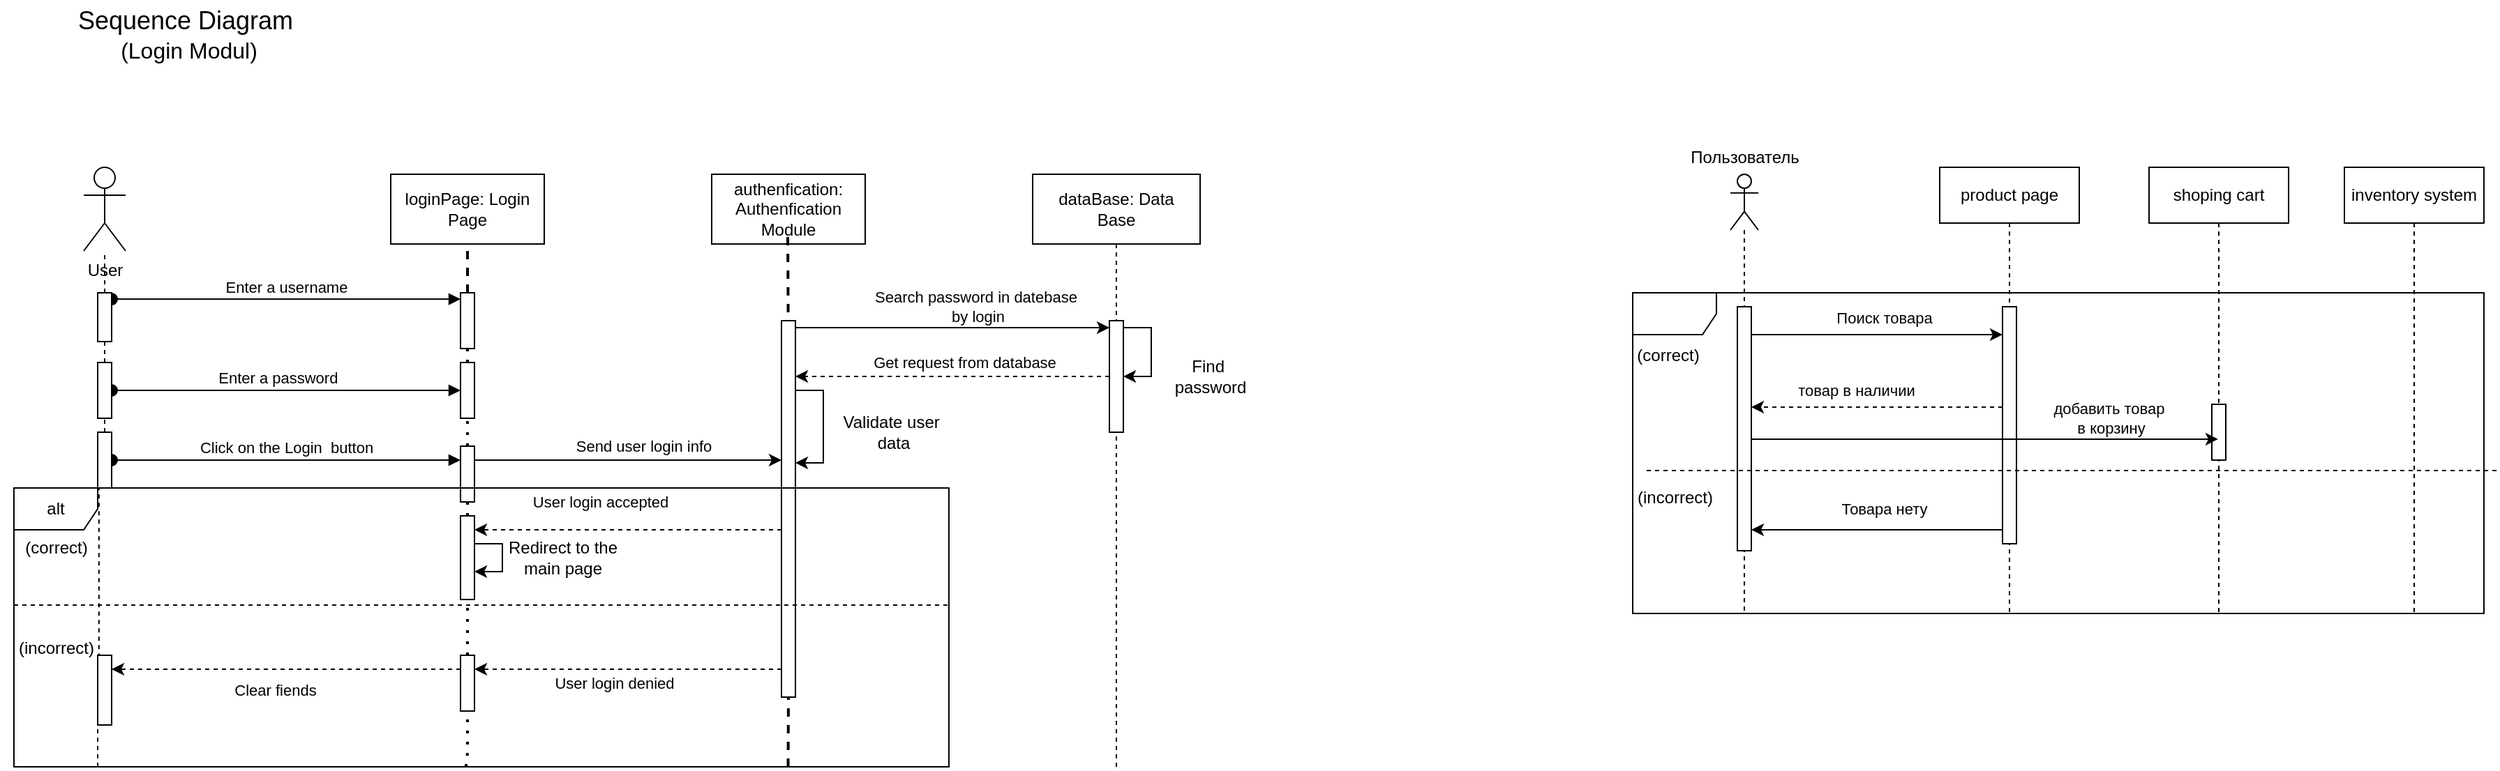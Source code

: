 <mxfile version="24.4.8" type="github">
  <diagram name="Страница — 1" id="rIlWWbe10Ax3GFMxgoC-">
    <mxGraphModel dx="989" dy="538" grid="1" gridSize="10" guides="1" tooltips="1" connect="1" arrows="1" fold="1" page="1" pageScale="1" pageWidth="827" pageHeight="1169" math="0" shadow="0">
      <root>
        <mxCell id="0" />
        <mxCell id="1" parent="0" />
        <mxCell id="HHi1Jkbsixi5mN6OjThm-23" value="&lt;font style=&quot;font-size: 18px;&quot;&gt;Sequence Diagram&amp;nbsp;&lt;/font&gt;&lt;div&gt;&lt;font size=&quot;3&quot;&gt;(Login Modul)&lt;/font&gt;&lt;/div&gt;" style="text;html=1;align=center;verticalAlign=middle;resizable=0;points=[];autosize=1;strokeColor=none;fillColor=none;perimeterSpacing=0;" parent="1" vertex="1">
          <mxGeometry x="55" y="120" width="180" height="50" as="geometry" />
        </mxCell>
        <mxCell id="HHi1Jkbsixi5mN6OjThm-24" value="User" style="shape=umlActor;verticalLabelPosition=bottom;verticalAlign=top;html=1;outlineConnect=0;" parent="1" vertex="1">
          <mxGeometry x="70" y="240" width="30" height="60" as="geometry" />
        </mxCell>
        <mxCell id="HHi1Jkbsixi5mN6OjThm-27" value="loginPage: Login&lt;div&gt;Page&lt;/div&gt;" style="html=1;whiteSpace=wrap;" parent="1" vertex="1">
          <mxGeometry x="290" y="245" width="110" height="50" as="geometry" />
        </mxCell>
        <mxCell id="HHi1Jkbsixi5mN6OjThm-32" value="" style="endArrow=none;dashed=1;html=1;rounded=0;" parent="1" source="HHi1Jkbsixi5mN6OjThm-43" target="HHi1Jkbsixi5mN6OjThm-24" edge="1">
          <mxGeometry width="50" height="50" relative="1" as="geometry">
            <mxPoint x="85" y="630" as="sourcePoint" />
            <mxPoint x="110" y="350" as="targetPoint" />
          </mxGeometry>
        </mxCell>
        <mxCell id="HHi1Jkbsixi5mN6OjThm-33" value="" style="endArrow=none;dashed=1;html=1;strokeWidth=2;rounded=0;entryX=0.5;entryY=1;entryDx=0;entryDy=0;" parent="1" source="HHi1Jkbsixi5mN6OjThm-40" target="HHi1Jkbsixi5mN6OjThm-27" edge="1">
          <mxGeometry width="50" height="50" relative="1" as="geometry">
            <mxPoint x="345" y="630" as="sourcePoint" />
            <mxPoint x="470" y="340" as="targetPoint" />
          </mxGeometry>
        </mxCell>
        <mxCell id="HHi1Jkbsixi5mN6OjThm-34" value="authenfication:&lt;div&gt;Authenfication Module&lt;/div&gt;" style="html=1;whiteSpace=wrap;" parent="1" vertex="1">
          <mxGeometry x="520" y="245" width="110" height="50" as="geometry" />
        </mxCell>
        <mxCell id="HHi1Jkbsixi5mN6OjThm-37" value="" style="endArrow=none;dashed=1;html=1;strokeWidth=2;rounded=0;entryX=0.5;entryY=1;entryDx=0;entryDy=0;" parent="1" edge="1">
          <mxGeometry width="50" height="50" relative="1" as="geometry">
            <mxPoint x="575" y="380" as="sourcePoint" />
            <mxPoint x="574.52" y="290" as="targetPoint" />
          </mxGeometry>
        </mxCell>
        <mxCell id="HHi1Jkbsixi5mN6OjThm-41" value="Enter a username" style="html=1;verticalAlign=bottom;startArrow=oval;endArrow=block;startSize=8;curved=0;rounded=0;entryX=0;entryY=0;entryDx=0;entryDy=5;" parent="1" source="HHi1Jkbsixi5mN6OjThm-43" edge="1">
          <mxGeometry relative="1" as="geometry">
            <mxPoint x="80" y="334.52" as="sourcePoint" />
            <mxPoint x="340" y="334.52" as="targetPoint" />
          </mxGeometry>
        </mxCell>
        <mxCell id="HHi1Jkbsixi5mN6OjThm-42" value="" style="endArrow=none;dashed=1;html=1;rounded=0;" parent="1" source="HHi1Jkbsixi5mN6OjThm-53" target="HHi1Jkbsixi5mN6OjThm-43" edge="1">
          <mxGeometry width="50" height="50" relative="1" as="geometry">
            <mxPoint x="85" y="630" as="sourcePoint" />
            <mxPoint x="85" y="300" as="targetPoint" />
          </mxGeometry>
        </mxCell>
        <mxCell id="HHi1Jkbsixi5mN6OjThm-43" value="" style="html=1;points=[[0,0,0,0,5],[0,1,0,0,-5],[1,0,0,0,5],[1,1,0,0,-5]];perimeter=orthogonalPerimeter;outlineConnect=0;targetShapes=umlLifeline;portConstraint=eastwest;newEdgeStyle={&quot;curved&quot;:0,&quot;rounded&quot;:0};" parent="1" vertex="1">
          <mxGeometry x="80" y="330" width="10" height="35" as="geometry" />
        </mxCell>
        <mxCell id="HHi1Jkbsixi5mN6OjThm-44" value="" style="endArrow=none;dashed=1;html=1;dashPattern=1 3;strokeWidth=2;rounded=0;entryX=0.5;entryY=1;entryDx=0;entryDy=0;" parent="1" source="HHi1Jkbsixi5mN6OjThm-55" target="HHi1Jkbsixi5mN6OjThm-40" edge="1">
          <mxGeometry width="50" height="50" relative="1" as="geometry">
            <mxPoint x="345" y="630" as="sourcePoint" />
            <mxPoint x="345" y="295" as="targetPoint" />
          </mxGeometry>
        </mxCell>
        <mxCell id="HHi1Jkbsixi5mN6OjThm-40" value="" style="html=1;points=[[0,0,0,0,5],[0,1,0,0,-5],[1,0,0,0,5],[1,1,0,0,-5]];perimeter=orthogonalPerimeter;outlineConnect=0;targetShapes=umlLifeline;portConstraint=eastwest;newEdgeStyle={&quot;curved&quot;:0,&quot;rounded&quot;:0};" parent="1" vertex="1">
          <mxGeometry x="340" y="330" width="10" height="40" as="geometry" />
        </mxCell>
        <mxCell id="HHi1Jkbsixi5mN6OjThm-46" value="Enter a password&lt;span style=&quot;white-space: pre;&quot;&gt;&#x9;&lt;/span&gt;" style="html=1;verticalAlign=bottom;startArrow=oval;endArrow=block;startSize=8;curved=0;rounded=0;entryX=0;entryY=0;entryDx=0;entryDy=5;" parent="1" source="HHi1Jkbsixi5mN6OjThm-53" edge="1">
          <mxGeometry relative="1" as="geometry">
            <mxPoint x="85" y="400" as="sourcePoint" />
            <mxPoint x="340" y="400" as="targetPoint" />
          </mxGeometry>
        </mxCell>
        <mxCell id="HHi1Jkbsixi5mN6OjThm-47" value="Click on the Login&amp;nbsp; button" style="html=1;verticalAlign=bottom;startArrow=oval;endArrow=block;startSize=8;curved=0;rounded=0;" parent="1" source="HHi1Jkbsixi5mN6OjThm-51" target="HHi1Jkbsixi5mN6OjThm-48" edge="1">
          <mxGeometry relative="1" as="geometry">
            <mxPoint x="80" y="450" as="sourcePoint" />
            <mxPoint x="340" y="450" as="targetPoint" />
          </mxGeometry>
        </mxCell>
        <mxCell id="HHi1Jkbsixi5mN6OjThm-52" value="" style="endArrow=none;dashed=1;html=1;rounded=0;exitX=0.093;exitY=0.992;exitDx=0;exitDy=0;exitPerimeter=0;" parent="1" source="HHi1Jkbsixi5mN6OjThm-89" target="HHi1Jkbsixi5mN6OjThm-51" edge="1">
          <mxGeometry width="50" height="50" relative="1" as="geometry">
            <mxPoint x="85" y="630" as="sourcePoint" />
            <mxPoint x="85" y="350" as="targetPoint" />
          </mxGeometry>
        </mxCell>
        <mxCell id="HHi1Jkbsixi5mN6OjThm-51" value="" style="html=1;points=[[0,0,0,0,5],[0,1,0,0,-5],[1,0,0,0,5],[1,1,0,0,-5]];perimeter=orthogonalPerimeter;outlineConnect=0;targetShapes=umlLifeline;portConstraint=eastwest;newEdgeStyle={&quot;curved&quot;:0,&quot;rounded&quot;:0};" parent="1" vertex="1">
          <mxGeometry x="80" y="430" width="10" height="40" as="geometry" />
        </mxCell>
        <mxCell id="HHi1Jkbsixi5mN6OjThm-56" value="" style="endArrow=none;dashed=1;html=1;dashPattern=1 3;strokeWidth=2;rounded=0;entryX=0.5;entryY=1;entryDx=0;entryDy=0;" parent="1" source="HHi1Jkbsixi5mN6OjThm-48" target="HHi1Jkbsixi5mN6OjThm-55" edge="1">
          <mxGeometry width="50" height="50" relative="1" as="geometry">
            <mxPoint x="345" y="630" as="sourcePoint" />
            <mxPoint x="345" y="370" as="targetPoint" />
          </mxGeometry>
        </mxCell>
        <mxCell id="HHi1Jkbsixi5mN6OjThm-55" value="" style="html=1;points=[[0,0,0,0,5],[0,1,0,0,-5],[1,0,0,0,5],[1,1,0,0,-5]];perimeter=orthogonalPerimeter;outlineConnect=0;targetShapes=umlLifeline;portConstraint=eastwest;newEdgeStyle={&quot;curved&quot;:0,&quot;rounded&quot;:0};" parent="1" vertex="1">
          <mxGeometry x="340" y="380" width="10" height="40" as="geometry" />
        </mxCell>
        <mxCell id="HHi1Jkbsixi5mN6OjThm-57" value="" style="endArrow=none;dashed=1;html=1;dashPattern=1 3;strokeWidth=2;rounded=0;entryX=0.5;entryY=1;entryDx=0;entryDy=0;" parent="1" source="HHi1Jkbsixi5mN6OjThm-77" target="HHi1Jkbsixi5mN6OjThm-48" edge="1">
          <mxGeometry width="50" height="50" relative="1" as="geometry">
            <mxPoint x="345" y="630" as="sourcePoint" />
            <mxPoint x="345" y="420" as="targetPoint" />
          </mxGeometry>
        </mxCell>
        <mxCell id="HHi1Jkbsixi5mN6OjThm-68" style="edgeStyle=orthogonalEdgeStyle;rounded=0;orthogonalLoop=1;jettySize=auto;html=1;curved=0;" parent="1" source="HHi1Jkbsixi5mN6OjThm-48" target="HHi1Jkbsixi5mN6OjThm-66" edge="1">
          <mxGeometry relative="1" as="geometry">
            <Array as="points">
              <mxPoint x="560" y="450" />
              <mxPoint x="560" y="450" />
            </Array>
          </mxGeometry>
        </mxCell>
        <mxCell id="HHi1Jkbsixi5mN6OjThm-70" value="Send user login info" style="edgeLabel;html=1;align=center;verticalAlign=middle;resizable=0;points=[];" parent="HHi1Jkbsixi5mN6OjThm-68" vertex="1" connectable="0">
          <mxGeometry x="0.248" y="1" relative="1" as="geometry">
            <mxPoint x="-17" y="-9" as="offset" />
          </mxGeometry>
        </mxCell>
        <mxCell id="HHi1Jkbsixi5mN6OjThm-48" value="" style="html=1;points=[[0,0,0,0,5],[0,1,0,0,-5],[1,0,0,0,5],[1,1,0,0,-5]];perimeter=orthogonalPerimeter;outlineConnect=0;targetShapes=umlLifeline;portConstraint=eastwest;newEdgeStyle={&quot;curved&quot;:0,&quot;rounded&quot;:0};" parent="1" vertex="1">
          <mxGeometry x="340" y="440" width="10" height="40" as="geometry" />
        </mxCell>
        <mxCell id="HHi1Jkbsixi5mN6OjThm-67" value="" style="endArrow=none;dashed=1;html=1;strokeWidth=2;rounded=0;entryX=0.5;entryY=1;entryDx=0;entryDy=0;exitX=0.828;exitY=1;exitDx=0;exitDy=0;exitPerimeter=0;" parent="1" source="HHi1Jkbsixi5mN6OjThm-72" target="HHi1Jkbsixi5mN6OjThm-66" edge="1">
          <mxGeometry width="50" height="50" relative="1" as="geometry">
            <mxPoint x="574.52" y="625" as="sourcePoint" />
            <mxPoint x="574.52" y="290" as="targetPoint" />
          </mxGeometry>
        </mxCell>
        <mxCell id="HHi1Jkbsixi5mN6OjThm-79" style="edgeStyle=orthogonalEdgeStyle;rounded=0;orthogonalLoop=1;jettySize=auto;html=1;curved=0;dashed=1;" parent="1" source="HHi1Jkbsixi5mN6OjThm-66" target="HHi1Jkbsixi5mN6OjThm-77" edge="1">
          <mxGeometry relative="1" as="geometry">
            <Array as="points">
              <mxPoint x="410" y="500" />
              <mxPoint x="410" y="500" />
            </Array>
          </mxGeometry>
        </mxCell>
        <mxCell id="HHi1Jkbsixi5mN6OjThm-80" value="User login accepted" style="edgeLabel;html=1;align=center;verticalAlign=middle;resizable=0;points=[];" parent="HHi1Jkbsixi5mN6OjThm-79" vertex="1" connectable="0">
          <mxGeometry x="0.384" y="-2" relative="1" as="geometry">
            <mxPoint x="22" y="-18" as="offset" />
          </mxGeometry>
        </mxCell>
        <mxCell id="HHi1Jkbsixi5mN6OjThm-86" style="edgeStyle=orthogonalEdgeStyle;rounded=0;orthogonalLoop=1;jettySize=auto;html=1;curved=0;dashed=1;" parent="1" source="HHi1Jkbsixi5mN6OjThm-66" target="HHi1Jkbsixi5mN6OjThm-84" edge="1">
          <mxGeometry relative="1" as="geometry">
            <Array as="points">
              <mxPoint x="390" y="600" />
              <mxPoint x="390" y="600" />
            </Array>
          </mxGeometry>
        </mxCell>
        <mxCell id="HHi1Jkbsixi5mN6OjThm-87" value="User login denied" style="edgeLabel;html=1;align=center;verticalAlign=middle;resizable=0;points=[];" parent="HHi1Jkbsixi5mN6OjThm-86" vertex="1" connectable="0">
          <mxGeometry x="-0.11" y="-2" relative="1" as="geometry">
            <mxPoint x="-22" y="12" as="offset" />
          </mxGeometry>
        </mxCell>
        <mxCell id="HHi1Jkbsixi5mN6OjThm-66" value="" style="html=1;points=[[0,0,0,0,5],[0,1,0,0,-5],[1,0,0,0,5],[1,1,0,0,-5]];perimeter=orthogonalPerimeter;outlineConnect=0;targetShapes=umlLifeline;portConstraint=eastwest;newEdgeStyle={&quot;curved&quot;:0,&quot;rounded&quot;:0};" parent="1" vertex="1">
          <mxGeometry x="570" y="350" width="10" height="270" as="geometry" />
        </mxCell>
        <mxCell id="HHi1Jkbsixi5mN6OjThm-72" value="alt" style="shape=umlFrame;whiteSpace=wrap;html=1;pointerEvents=0;" parent="1" vertex="1">
          <mxGeometry x="20" y="470" width="670" height="200" as="geometry" />
        </mxCell>
        <mxCell id="HHi1Jkbsixi5mN6OjThm-73" value="(correct)" style="text;html=1;align=center;verticalAlign=middle;resizable=0;points=[];autosize=1;strokeColor=none;fillColor=none;" parent="1" vertex="1">
          <mxGeometry x="15" y="498" width="70" height="30" as="geometry" />
        </mxCell>
        <mxCell id="HHi1Jkbsixi5mN6OjThm-74" value="(incorrect)" style="text;html=1;align=center;verticalAlign=middle;resizable=0;points=[];autosize=1;strokeColor=none;fillColor=none;" parent="1" vertex="1">
          <mxGeometry x="10" y="570" width="80" height="30" as="geometry" />
        </mxCell>
        <mxCell id="HHi1Jkbsixi5mN6OjThm-75" value="" style="line;strokeWidth=1;fillColor=none;align=left;verticalAlign=middle;spacingTop=-1;spacingLeft=3;spacingRight=3;rotatable=0;labelPosition=right;points=[];portConstraint=eastwest;strokeColor=inherit;dashed=1;" parent="1" vertex="1">
          <mxGeometry x="20" y="550" width="670" height="8" as="geometry" />
        </mxCell>
        <mxCell id="HHi1Jkbsixi5mN6OjThm-76" value="Validate user&amp;nbsp;&lt;div&gt;&lt;span style=&quot;background-color: initial;&quot;&gt;data&lt;/span&gt;&lt;/div&gt;" style="text;html=1;align=center;verticalAlign=middle;resizable=0;points=[];autosize=1;strokeColor=none;fillColor=none;" parent="1" vertex="1">
          <mxGeometry x="600" y="410" width="100" height="40" as="geometry" />
        </mxCell>
        <mxCell id="HHi1Jkbsixi5mN6OjThm-78" value="" style="endArrow=none;dashed=1;html=1;dashPattern=1 3;strokeWidth=2;rounded=0;entryX=0.5;entryY=1;entryDx=0;entryDy=0;" parent="1" source="HHi1Jkbsixi5mN6OjThm-84" target="HHi1Jkbsixi5mN6OjThm-77" edge="1">
          <mxGeometry width="50" height="50" relative="1" as="geometry">
            <mxPoint x="345" y="630" as="sourcePoint" />
            <mxPoint x="345" y="480" as="targetPoint" />
          </mxGeometry>
        </mxCell>
        <mxCell id="HHi1Jkbsixi5mN6OjThm-77" value="" style="html=1;points=[[0,0,0,0,5],[0,1,0,0,-5],[1,0,0,0,5],[1,1,0,0,-5]];perimeter=orthogonalPerimeter;outlineConnect=0;targetShapes=umlLifeline;portConstraint=eastwest;newEdgeStyle={&quot;curved&quot;:0,&quot;rounded&quot;:0};" parent="1" vertex="1">
          <mxGeometry x="340" y="490" width="10" height="60" as="geometry" />
        </mxCell>
        <mxCell id="HHi1Jkbsixi5mN6OjThm-81" style="edgeStyle=orthogonalEdgeStyle;rounded=0;orthogonalLoop=1;jettySize=auto;html=1;curved=0;elbow=vertical;" parent="1" source="HHi1Jkbsixi5mN6OjThm-77" target="HHi1Jkbsixi5mN6OjThm-77" edge="1">
          <mxGeometry relative="1" as="geometry" />
        </mxCell>
        <mxCell id="HHi1Jkbsixi5mN6OjThm-82" value="Redirect to the&lt;div&gt;main page&lt;/div&gt;" style="text;html=1;align=center;verticalAlign=middle;resizable=0;points=[];autosize=1;strokeColor=none;fillColor=none;" parent="1" vertex="1">
          <mxGeometry x="363" y="500" width="100" height="40" as="geometry" />
        </mxCell>
        <mxCell id="HHi1Jkbsixi5mN6OjThm-83" style="edgeStyle=orthogonalEdgeStyle;rounded=0;orthogonalLoop=1;jettySize=auto;html=1;curved=0;" parent="1" source="HHi1Jkbsixi5mN6OjThm-66" target="HHi1Jkbsixi5mN6OjThm-66" edge="1">
          <mxGeometry relative="1" as="geometry">
            <mxPoint x="590" y="450" as="targetPoint" />
            <Array as="points">
              <mxPoint x="600" y="400" />
              <mxPoint x="600" y="452" />
            </Array>
          </mxGeometry>
        </mxCell>
        <mxCell id="HHi1Jkbsixi5mN6OjThm-85" value="" style="endArrow=none;dashed=1;html=1;dashPattern=1 3;strokeWidth=2;rounded=0;entryX=0.5;entryY=1;entryDx=0;entryDy=0;" parent="1" source="HHi1Jkbsixi5mN6OjThm-72" target="HHi1Jkbsixi5mN6OjThm-84" edge="1">
          <mxGeometry width="50" height="50" relative="1" as="geometry">
            <mxPoint x="345" y="630" as="sourcePoint" />
            <mxPoint x="345" y="550" as="targetPoint" />
            <Array as="points">
              <mxPoint x="345" y="660" />
            </Array>
          </mxGeometry>
        </mxCell>
        <mxCell id="HHi1Jkbsixi5mN6OjThm-91" style="edgeStyle=orthogonalEdgeStyle;rounded=0;orthogonalLoop=1;jettySize=auto;html=1;curved=0;dashed=1;" parent="1" source="HHi1Jkbsixi5mN6OjThm-84" target="HHi1Jkbsixi5mN6OjThm-89" edge="1">
          <mxGeometry relative="1" as="geometry">
            <Array as="points">
              <mxPoint x="150" y="600" />
              <mxPoint x="150" y="600" />
            </Array>
          </mxGeometry>
        </mxCell>
        <mxCell id="HHi1Jkbsixi5mN6OjThm-92" value="Clear fiends" style="edgeLabel;html=1;align=center;verticalAlign=middle;resizable=0;points=[];" parent="HHi1Jkbsixi5mN6OjThm-91" vertex="1" connectable="0">
          <mxGeometry x="0.069" y="-6" relative="1" as="geometry">
            <mxPoint y="21" as="offset" />
          </mxGeometry>
        </mxCell>
        <mxCell id="HHi1Jkbsixi5mN6OjThm-84" value="" style="html=1;points=[[0,0,0,0,5],[0,1,0,0,-5],[1,0,0,0,5],[1,1,0,0,-5]];perimeter=orthogonalPerimeter;outlineConnect=0;targetShapes=umlLifeline;portConstraint=eastwest;newEdgeStyle={&quot;curved&quot;:0,&quot;rounded&quot;:0};" parent="1" vertex="1">
          <mxGeometry x="340" y="590" width="10" height="40" as="geometry" />
        </mxCell>
        <mxCell id="HHi1Jkbsixi5mN6OjThm-90" value="" style="endArrow=none;dashed=1;html=1;rounded=0;" parent="1" target="HHi1Jkbsixi5mN6OjThm-89" edge="1">
          <mxGeometry width="50" height="50" relative="1" as="geometry">
            <mxPoint x="80" y="670" as="sourcePoint" />
            <mxPoint x="82" y="470" as="targetPoint" />
            <Array as="points">
              <mxPoint x="80" y="660" />
            </Array>
          </mxGeometry>
        </mxCell>
        <mxCell id="HHi1Jkbsixi5mN6OjThm-89" value="" style="html=1;points=[[0,0,0,0,5],[0,1,0,0,-5],[1,0,0,0,5],[1,1,0,0,-5]];perimeter=orthogonalPerimeter;outlineConnect=0;targetShapes=umlLifeline;portConstraint=eastwest;newEdgeStyle={&quot;curved&quot;:0,&quot;rounded&quot;:0};" parent="1" vertex="1">
          <mxGeometry x="80" y="590" width="10" height="50" as="geometry" />
        </mxCell>
        <mxCell id="HHi1Jkbsixi5mN6OjThm-94" value="" style="endArrow=none;dashed=1;html=1;rounded=0;" parent="1" source="HHi1Jkbsixi5mN6OjThm-51" target="HHi1Jkbsixi5mN6OjThm-53" edge="1">
          <mxGeometry width="50" height="50" relative="1" as="geometry">
            <mxPoint x="85" y="430" as="sourcePoint" />
            <mxPoint x="85" y="350" as="targetPoint" />
          </mxGeometry>
        </mxCell>
        <mxCell id="HHi1Jkbsixi5mN6OjThm-53" value="" style="html=1;points=[[0,0,0,0,5],[0,1,0,0,-5],[1,0,0,0,5],[1,1,0,0,-5]];perimeter=orthogonalPerimeter;outlineConnect=0;targetShapes=umlLifeline;portConstraint=eastwest;newEdgeStyle={&quot;curved&quot;:0,&quot;rounded&quot;:0};" parent="1" vertex="1">
          <mxGeometry x="80" y="380" width="10" height="40" as="geometry" />
        </mxCell>
        <mxCell id="HHi1Jkbsixi5mN6OjThm-95" value="dataBase: Data&lt;div&gt;Base&lt;/div&gt;" style="shape=umlLifeline;perimeter=lifelinePerimeter;whiteSpace=wrap;html=1;container=1;dropTarget=0;collapsible=0;recursiveResize=0;outlineConnect=0;portConstraint=eastwest;newEdgeStyle={&quot;curved&quot;:0,&quot;rounded&quot;:0};size=50;" parent="1" vertex="1">
          <mxGeometry x="750" y="245" width="120" height="425" as="geometry" />
        </mxCell>
        <mxCell id="HHi1Jkbsixi5mN6OjThm-96" value="" style="html=1;points=[[0,0,0,0,5],[0,1,0,0,-5],[1,0,0,0,5],[1,1,0,0,-5]];perimeter=orthogonalPerimeter;outlineConnect=0;targetShapes=umlLifeline;portConstraint=eastwest;newEdgeStyle={&quot;curved&quot;:0,&quot;rounded&quot;:0};" parent="HHi1Jkbsixi5mN6OjThm-95" vertex="1">
          <mxGeometry x="55" y="105" width="10" height="80" as="geometry" />
        </mxCell>
        <mxCell id="HHi1Jkbsixi5mN6OjThm-101" style="edgeStyle=orthogonalEdgeStyle;rounded=0;orthogonalLoop=1;jettySize=auto;html=1;curved=0;elbow=horizontal;exitX=1;exitY=0;exitDx=0;exitDy=5;exitPerimeter=0;" parent="HHi1Jkbsixi5mN6OjThm-95" source="HHi1Jkbsixi5mN6OjThm-96" target="HHi1Jkbsixi5mN6OjThm-96" edge="1">
          <mxGeometry relative="1" as="geometry" />
        </mxCell>
        <mxCell id="HHi1Jkbsixi5mN6OjThm-97" style="edgeStyle=orthogonalEdgeStyle;rounded=0;orthogonalLoop=1;jettySize=auto;html=1;curved=0;dashed=1;entryX=1;entryY=0.148;entryDx=0;entryDy=0;entryPerimeter=0;" parent="1" source="HHi1Jkbsixi5mN6OjThm-96" target="HHi1Jkbsixi5mN6OjThm-66" edge="1">
          <mxGeometry relative="1" as="geometry">
            <mxPoint x="590" y="390" as="targetPoint" />
            <Array as="points" />
          </mxGeometry>
        </mxCell>
        <mxCell id="HHi1Jkbsixi5mN6OjThm-102" value="Get request from database" style="edgeLabel;html=1;align=center;verticalAlign=middle;resizable=0;points=[];" parent="HHi1Jkbsixi5mN6OjThm-97" vertex="1" connectable="0">
          <mxGeometry x="-0.071" relative="1" as="geometry">
            <mxPoint y="-10" as="offset" />
          </mxGeometry>
        </mxCell>
        <mxCell id="HHi1Jkbsixi5mN6OjThm-99" style="edgeStyle=orthogonalEdgeStyle;rounded=0;orthogonalLoop=1;jettySize=auto;html=1;curved=0;entryX=0;entryY=0;entryDx=0;entryDy=5;entryPerimeter=0;" parent="1" source="HHi1Jkbsixi5mN6OjThm-66" target="HHi1Jkbsixi5mN6OjThm-96" edge="1">
          <mxGeometry relative="1" as="geometry">
            <Array as="points">
              <mxPoint x="630" y="355" />
              <mxPoint x="630" y="355" />
            </Array>
          </mxGeometry>
        </mxCell>
        <mxCell id="HHi1Jkbsixi5mN6OjThm-103" value="Search password in datebase&lt;div&gt;&amp;nbsp;by login&lt;/div&gt;" style="edgeLabel;html=1;align=center;verticalAlign=middle;resizable=0;points=[];" parent="HHi1Jkbsixi5mN6OjThm-99" vertex="1" connectable="0">
          <mxGeometry x="0.282" y="-3" relative="1" as="geometry">
            <mxPoint x="-15" y="-18" as="offset" />
          </mxGeometry>
        </mxCell>
        <mxCell id="HHi1Jkbsixi5mN6OjThm-104" value="Find&amp;nbsp;&lt;div&gt;password&lt;/div&gt;" style="text;html=1;align=center;verticalAlign=middle;resizable=0;points=[];autosize=1;strokeColor=none;fillColor=none;" parent="1" vertex="1">
          <mxGeometry x="842" y="370" width="70" height="40" as="geometry" />
        </mxCell>
        <mxCell id="HHi1Jkbsixi5mN6OjThm-106" value="" style="shape=umlLifeline;perimeter=lifelinePerimeter;whiteSpace=wrap;html=1;container=1;dropTarget=0;collapsible=0;recursiveResize=0;outlineConnect=0;portConstraint=eastwest;newEdgeStyle={&quot;curved&quot;:0,&quot;rounded&quot;:0};participant=umlActor;" parent="1" vertex="1">
          <mxGeometry x="1250" y="245" width="20" height="315" as="geometry" />
        </mxCell>
        <mxCell id="sE0MUaY-LET2CnTU0aqT-1" value="" style="html=1;points=[[0,0,0,0,5],[0,1,0,0,-5],[1,0,0,0,5],[1,1,0,0,-5]];perimeter=orthogonalPerimeter;outlineConnect=0;targetShapes=umlLifeline;portConstraint=eastwest;newEdgeStyle={&quot;curved&quot;:0,&quot;rounded&quot;:0};" vertex="1" parent="HHi1Jkbsixi5mN6OjThm-106">
          <mxGeometry x="5" y="95" width="10" height="175" as="geometry" />
        </mxCell>
        <mxCell id="HHi1Jkbsixi5mN6OjThm-107" value="Пользователь" style="text;html=1;align=center;verticalAlign=middle;resizable=0;points=[];autosize=1;strokeColor=none;fillColor=none;" parent="1" vertex="1">
          <mxGeometry x="1210" y="218" width="100" height="30" as="geometry" />
        </mxCell>
        <mxCell id="HHi1Jkbsixi5mN6OjThm-108" value="product page" style="shape=umlLifeline;perimeter=lifelinePerimeter;whiteSpace=wrap;html=1;container=1;dropTarget=0;collapsible=0;recursiveResize=0;outlineConnect=0;portConstraint=eastwest;newEdgeStyle={&quot;curved&quot;:0,&quot;rounded&quot;:0};" parent="1" vertex="1">
          <mxGeometry x="1400" y="240" width="100" height="320" as="geometry" />
        </mxCell>
        <mxCell id="sE0MUaY-LET2CnTU0aqT-8" value="" style="html=1;points=[[0,0,0,0,5],[0,1,0,0,-5],[1,0,0,0,5],[1,1,0,0,-5]];perimeter=orthogonalPerimeter;outlineConnect=0;targetShapes=umlLifeline;portConstraint=eastwest;newEdgeStyle={&quot;curved&quot;:0,&quot;rounded&quot;:0};" vertex="1" parent="HHi1Jkbsixi5mN6OjThm-108">
          <mxGeometry x="45" y="100" width="10" height="170" as="geometry" />
        </mxCell>
        <mxCell id="HHi1Jkbsixi5mN6OjThm-109" value="shoping cart" style="shape=umlLifeline;perimeter=lifelinePerimeter;whiteSpace=wrap;html=1;container=1;dropTarget=0;collapsible=0;recursiveResize=0;outlineConnect=0;portConstraint=eastwest;newEdgeStyle={&quot;curved&quot;:0,&quot;rounded&quot;:0};" parent="1" vertex="1">
          <mxGeometry x="1550" y="240" width="100" height="320" as="geometry" />
        </mxCell>
        <mxCell id="sE0MUaY-LET2CnTU0aqT-9" value="" style="html=1;points=[[0,0,0,0,5],[0,1,0,0,-5],[1,0,0,0,5],[1,1,0,0,-5]];perimeter=orthogonalPerimeter;outlineConnect=0;targetShapes=umlLifeline;portConstraint=eastwest;newEdgeStyle={&quot;curved&quot;:0,&quot;rounded&quot;:0};" vertex="1" parent="HHi1Jkbsixi5mN6OjThm-109">
          <mxGeometry x="45" y="170" width="10" height="40" as="geometry" />
        </mxCell>
        <mxCell id="HHi1Jkbsixi5mN6OjThm-110" value="inventory system" style="shape=umlLifeline;perimeter=lifelinePerimeter;whiteSpace=wrap;html=1;container=1;dropTarget=0;collapsible=0;recursiveResize=0;outlineConnect=0;portConstraint=eastwest;newEdgeStyle={&quot;curved&quot;:0,&quot;rounded&quot;:0};" parent="1" vertex="1">
          <mxGeometry x="1690" y="240" width="100" height="320" as="geometry" />
        </mxCell>
        <mxCell id="sE0MUaY-LET2CnTU0aqT-11" style="edgeStyle=orthogonalEdgeStyle;rounded=0;orthogonalLoop=1;jettySize=auto;html=1;curved=0;" edge="1" parent="1" source="sE0MUaY-LET2CnTU0aqT-1" target="sE0MUaY-LET2CnTU0aqT-8">
          <mxGeometry relative="1" as="geometry">
            <Array as="points">
              <mxPoint x="1360" y="360" />
              <mxPoint x="1360" y="360" />
            </Array>
          </mxGeometry>
        </mxCell>
        <mxCell id="sE0MUaY-LET2CnTU0aqT-12" value="Поиск товара" style="edgeLabel;html=1;align=center;verticalAlign=middle;resizable=0;points=[];" vertex="1" connectable="0" parent="sE0MUaY-LET2CnTU0aqT-11">
          <mxGeometry x="0.132" y="-2" relative="1" as="geometry">
            <mxPoint x="-7" y="-14" as="offset" />
          </mxGeometry>
        </mxCell>
        <mxCell id="sE0MUaY-LET2CnTU0aqT-13" style="edgeStyle=orthogonalEdgeStyle;rounded=0;orthogonalLoop=1;jettySize=auto;html=1;curved=0;dashed=1;" edge="1" parent="1" source="sE0MUaY-LET2CnTU0aqT-8" target="sE0MUaY-LET2CnTU0aqT-1">
          <mxGeometry relative="1" as="geometry">
            <Array as="points">
              <mxPoint x="1410" y="412" />
              <mxPoint x="1410" y="412" />
            </Array>
          </mxGeometry>
        </mxCell>
        <mxCell id="sE0MUaY-LET2CnTU0aqT-21" value="товар в наличии" style="edgeLabel;html=1;align=center;verticalAlign=middle;resizable=0;points=[];" vertex="1" connectable="0" parent="sE0MUaY-LET2CnTU0aqT-13">
          <mxGeometry x="0.037" y="-3" relative="1" as="geometry">
            <mxPoint x="-12" y="-9" as="offset" />
          </mxGeometry>
        </mxCell>
        <mxCell id="sE0MUaY-LET2CnTU0aqT-16" style="edgeStyle=orthogonalEdgeStyle;rounded=0;orthogonalLoop=1;jettySize=auto;html=1;curved=0;" edge="1" parent="1">
          <mxGeometry relative="1" as="geometry">
            <mxPoint x="1265" y="430.014" as="sourcePoint" />
            <mxPoint x="1599.5" y="434.98" as="targetPoint" />
            <Array as="points">
              <mxPoint x="1265" y="435" />
            </Array>
          </mxGeometry>
        </mxCell>
        <mxCell id="sE0MUaY-LET2CnTU0aqT-18" value="&lt;div&gt;&lt;br&gt;&lt;/div&gt;" style="edgeLabel;html=1;align=center;verticalAlign=middle;resizable=0;points=[];" vertex="1" connectable="0" parent="sE0MUaY-LET2CnTU0aqT-16">
          <mxGeometry x="0.262" relative="1" as="geometry">
            <mxPoint x="26" y="-15" as="offset" />
          </mxGeometry>
        </mxCell>
        <mxCell id="sE0MUaY-LET2CnTU0aqT-19" value="&lt;div&gt;добавить товар&lt;/div&gt;&lt;div&gt;&amp;nbsp;в корзину&lt;/div&gt;" style="edgeLabel;html=1;align=center;verticalAlign=middle;resizable=0;points=[];" vertex="1" connectable="0" parent="sE0MUaY-LET2CnTU0aqT-16">
          <mxGeometry x="0.728" y="-1" relative="1" as="geometry">
            <mxPoint x="-33" y="-16" as="offset" />
          </mxGeometry>
        </mxCell>
        <mxCell id="sE0MUaY-LET2CnTU0aqT-22" value="" style="shape=umlFrame;whiteSpace=wrap;html=1;pointerEvents=0;" vertex="1" parent="1">
          <mxGeometry x="1180" y="330" width="610" height="230" as="geometry" />
        </mxCell>
        <mxCell id="sE0MUaY-LET2CnTU0aqT-23" value="" style="line;strokeWidth=1;fillColor=none;align=left;verticalAlign=middle;spacingTop=-1;spacingLeft=3;spacingRight=3;rotatable=0;labelPosition=right;points=[];portConstraint=eastwest;strokeColor=inherit;dashed=1;" vertex="1" parent="1">
          <mxGeometry x="1190" y="453.5" width="610" height="8" as="geometry" />
        </mxCell>
        <mxCell id="sE0MUaY-LET2CnTU0aqT-24" value="(correct)" style="text;html=1;align=center;verticalAlign=middle;resizable=0;points=[];autosize=1;strokeColor=none;fillColor=none;" vertex="1" parent="1">
          <mxGeometry x="1170" y="360" width="70" height="30" as="geometry" />
        </mxCell>
        <mxCell id="sE0MUaY-LET2CnTU0aqT-25" value="(incorrect)" style="text;html=1;align=center;verticalAlign=middle;resizable=0;points=[];autosize=1;strokeColor=none;fillColor=none;" vertex="1" parent="1">
          <mxGeometry x="1170" y="461.5" width="80" height="30" as="geometry" />
        </mxCell>
        <mxCell id="sE0MUaY-LET2CnTU0aqT-27" style="edgeStyle=orthogonalEdgeStyle;rounded=0;orthogonalLoop=1;jettySize=auto;html=1;curved=0;" edge="1" parent="1" source="sE0MUaY-LET2CnTU0aqT-8" target="sE0MUaY-LET2CnTU0aqT-1">
          <mxGeometry relative="1" as="geometry">
            <Array as="points">
              <mxPoint x="1300" y="500" />
              <mxPoint x="1300" y="500" />
            </Array>
          </mxGeometry>
        </mxCell>
        <mxCell id="sE0MUaY-LET2CnTU0aqT-28" value="Товара нету" style="edgeLabel;html=1;align=center;verticalAlign=middle;resizable=0;points=[];" vertex="1" connectable="0" parent="sE0MUaY-LET2CnTU0aqT-27">
          <mxGeometry x="-0.185" y="3" relative="1" as="geometry">
            <mxPoint x="-12" y="-18" as="offset" />
          </mxGeometry>
        </mxCell>
      </root>
    </mxGraphModel>
  </diagram>
</mxfile>
